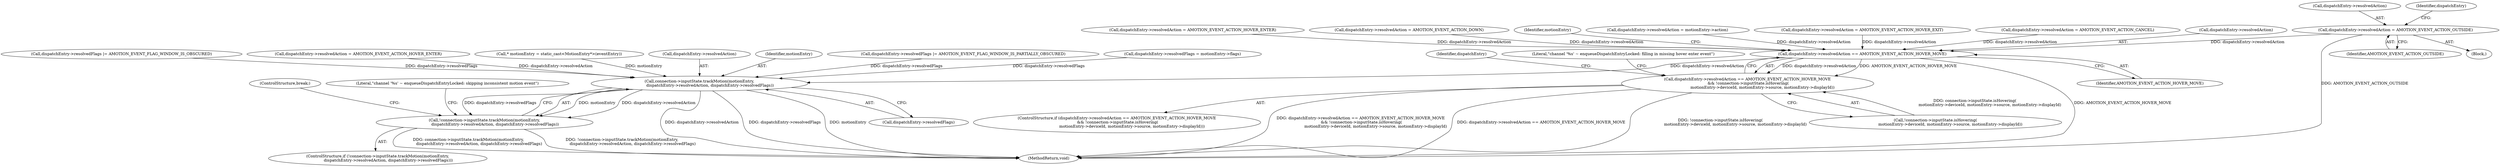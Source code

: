 digraph "0_Android_03a53d1c7765eeb3af0bc34c3dff02ada1953fbf@pointer" {
"1000192" [label="(Call,dispatchEntry->resolvedAction = AMOTION_EVENT_ACTION_OUTSIDE)"];
"1000252" [label="(Call,dispatchEntry->resolvedAction == AMOTION_EVENT_ACTION_HOVER_MOVE)"];
"1000251" [label="(Call,dispatchEntry->resolvedAction == AMOTION_EVENT_ACTION_HOVER_MOVE\n && !connection->inputState.isHovering(\n                        motionEntry->deviceId, motionEntry->source, motionEntry->displayId))"];
"1000310" [label="(Call,connection->inputState.trackMotion(motionEntry,\n                 dispatchEntry->resolvedAction, dispatchEntry->resolvedFlags))"];
"1000309" [label="(Call,!connection->inputState.trackMotion(motionEntry,\n                 dispatchEntry->resolvedAction, dispatchEntry->resolvedFlags))"];
"1000309" [label="(Call,!connection->inputState.trackMotion(motionEntry,\n                 dispatchEntry->resolvedAction, dispatchEntry->resolvedFlags))"];
"1000310" [label="(Call,connection->inputState.trackMotion(motionEntry,\n                 dispatchEntry->resolvedAction, dispatchEntry->resolvedFlags))"];
"1000250" [label="(ControlStructure,if (dispatchEntry->resolvedAction == AMOTION_EVENT_ACTION_HOVER_MOVE\n && !connection->inputState.isHovering(\n                        motionEntry->deviceId, motionEntry->source, motionEntry->displayId)))"];
"1000260" [label="(Identifier,motionEntry)"];
"1000335" [label="(MethodReturn,void)"];
"1000193" [label="(Call,dispatchEntry->resolvedAction)"];
"1000272" [label="(Call,dispatchEntry->resolvedAction = AMOTION_EVENT_ACTION_HOVER_ENTER)"];
"1000256" [label="(Identifier,AMOTION_EVENT_ACTION_HOVER_MOVE)"];
"1000279" [label="(Identifier,dispatchEntry)"];
"1000243" [label="(Call,dispatchEntry->resolvedAction = motionEntry->action)"];
"1000196" [label="(Identifier,AMOTION_EVENT_ACTION_OUTSIDE)"];
"1000203" [label="(Call,dispatchEntry->resolvedAction = AMOTION_EVENT_ACTION_HOVER_EXIT)"];
"1000325" [label="(ControlStructure,break;)"];
"1000270" [label="(Literal,\"channel '%s' ~ enqueueDispatchEntryLocked: filling in missing hover enter event\")"];
"1000182" [label="(Call,* motionEntry = static_cast<MotionEntry*>(eventEntry))"];
"1000315" [label="(Call,dispatchEntry->resolvedFlags)"];
"1000312" [label="(Call,dispatchEntry->resolvedAction)"];
"1000225" [label="(Call,dispatchEntry->resolvedAction = AMOTION_EVENT_ACTION_CANCEL)"];
"1000257" [label="(Call,!connection->inputState.isHovering(\n                        motionEntry->deviceId, motionEntry->source, motionEntry->displayId))"];
"1000251" [label="(Call,dispatchEntry->resolvedAction == AMOTION_EVENT_ACTION_HOVER_MOVE\n && !connection->inputState.isHovering(\n                        motionEntry->deviceId, motionEntry->source, motionEntry->displayId))"];
"1000311" [label="(Identifier,motionEntry)"];
"1000303" [label="(Call,dispatchEntry->resolvedFlags |= AMOTION_EVENT_FLAG_WINDOW_IS_PARTIALLY_OBSCURED)"];
"1000253" [label="(Call,dispatchEntry->resolvedAction)"];
"1000214" [label="(Call,dispatchEntry->resolvedAction = AMOTION_EVENT_ACTION_HOVER_ENTER)"];
"1000277" [label="(Call,dispatchEntry->resolvedFlags = motionEntry->flags)"];
"1000320" [label="(Literal,\"channel '%s' ~ enqueueDispatchEntryLocked: skipping inconsistent motion event\")"];
"1000291" [label="(Call,dispatchEntry->resolvedFlags |= AMOTION_EVENT_FLAG_WINDOW_IS_OBSCURED)"];
"1000236" [label="(Call,dispatchEntry->resolvedAction = AMOTION_EVENT_ACTION_DOWN)"];
"1000192" [label="(Call,dispatchEntry->resolvedAction = AMOTION_EVENT_ACTION_OUTSIDE)"];
"1000308" [label="(ControlStructure,if (!connection->inputState.trackMotion(motionEntry,\n                 dispatchEntry->resolvedAction, dispatchEntry->resolvedFlags)))"];
"1000252" [label="(Call,dispatchEntry->resolvedAction == AMOTION_EVENT_ACTION_HOVER_MOVE)"];
"1000254" [label="(Identifier,dispatchEntry)"];
"1000191" [label="(Block,)"];
"1000192" -> "1000191"  [label="AST: "];
"1000192" -> "1000196"  [label="CFG: "];
"1000193" -> "1000192"  [label="AST: "];
"1000196" -> "1000192"  [label="AST: "];
"1000254" -> "1000192"  [label="CFG: "];
"1000192" -> "1000335"  [label="DDG: AMOTION_EVENT_ACTION_OUTSIDE"];
"1000192" -> "1000252"  [label="DDG: dispatchEntry->resolvedAction"];
"1000252" -> "1000251"  [label="AST: "];
"1000252" -> "1000256"  [label="CFG: "];
"1000253" -> "1000252"  [label="AST: "];
"1000256" -> "1000252"  [label="AST: "];
"1000260" -> "1000252"  [label="CFG: "];
"1000251" -> "1000252"  [label="CFG: "];
"1000252" -> "1000335"  [label="DDG: AMOTION_EVENT_ACTION_HOVER_MOVE"];
"1000252" -> "1000251"  [label="DDG: dispatchEntry->resolvedAction"];
"1000252" -> "1000251"  [label="DDG: AMOTION_EVENT_ACTION_HOVER_MOVE"];
"1000236" -> "1000252"  [label="DDG: dispatchEntry->resolvedAction"];
"1000225" -> "1000252"  [label="DDG: dispatchEntry->resolvedAction"];
"1000203" -> "1000252"  [label="DDG: dispatchEntry->resolvedAction"];
"1000214" -> "1000252"  [label="DDG: dispatchEntry->resolvedAction"];
"1000243" -> "1000252"  [label="DDG: dispatchEntry->resolvedAction"];
"1000252" -> "1000310"  [label="DDG: dispatchEntry->resolvedAction"];
"1000251" -> "1000250"  [label="AST: "];
"1000251" -> "1000257"  [label="CFG: "];
"1000257" -> "1000251"  [label="AST: "];
"1000270" -> "1000251"  [label="CFG: "];
"1000279" -> "1000251"  [label="CFG: "];
"1000251" -> "1000335"  [label="DDG: dispatchEntry->resolvedAction == AMOTION_EVENT_ACTION_HOVER_MOVE\n && !connection->inputState.isHovering(\n                        motionEntry->deviceId, motionEntry->source, motionEntry->displayId)"];
"1000251" -> "1000335"  [label="DDG: dispatchEntry->resolvedAction == AMOTION_EVENT_ACTION_HOVER_MOVE"];
"1000251" -> "1000335"  [label="DDG: !connection->inputState.isHovering(\n                        motionEntry->deviceId, motionEntry->source, motionEntry->displayId)"];
"1000257" -> "1000251"  [label="DDG: connection->inputState.isHovering(\n                        motionEntry->deviceId, motionEntry->source, motionEntry->displayId)"];
"1000310" -> "1000309"  [label="AST: "];
"1000310" -> "1000315"  [label="CFG: "];
"1000311" -> "1000310"  [label="AST: "];
"1000312" -> "1000310"  [label="AST: "];
"1000315" -> "1000310"  [label="AST: "];
"1000309" -> "1000310"  [label="CFG: "];
"1000310" -> "1000335"  [label="DDG: dispatchEntry->resolvedAction"];
"1000310" -> "1000335"  [label="DDG: dispatchEntry->resolvedFlags"];
"1000310" -> "1000335"  [label="DDG: motionEntry"];
"1000310" -> "1000309"  [label="DDG: motionEntry"];
"1000310" -> "1000309"  [label="DDG: dispatchEntry->resolvedAction"];
"1000310" -> "1000309"  [label="DDG: dispatchEntry->resolvedFlags"];
"1000182" -> "1000310"  [label="DDG: motionEntry"];
"1000272" -> "1000310"  [label="DDG: dispatchEntry->resolvedAction"];
"1000291" -> "1000310"  [label="DDG: dispatchEntry->resolvedFlags"];
"1000303" -> "1000310"  [label="DDG: dispatchEntry->resolvedFlags"];
"1000277" -> "1000310"  [label="DDG: dispatchEntry->resolvedFlags"];
"1000309" -> "1000308"  [label="AST: "];
"1000320" -> "1000309"  [label="CFG: "];
"1000325" -> "1000309"  [label="CFG: "];
"1000309" -> "1000335"  [label="DDG: connection->inputState.trackMotion(motionEntry,\n                 dispatchEntry->resolvedAction, dispatchEntry->resolvedFlags)"];
"1000309" -> "1000335"  [label="DDG: !connection->inputState.trackMotion(motionEntry,\n                 dispatchEntry->resolvedAction, dispatchEntry->resolvedFlags)"];
}
